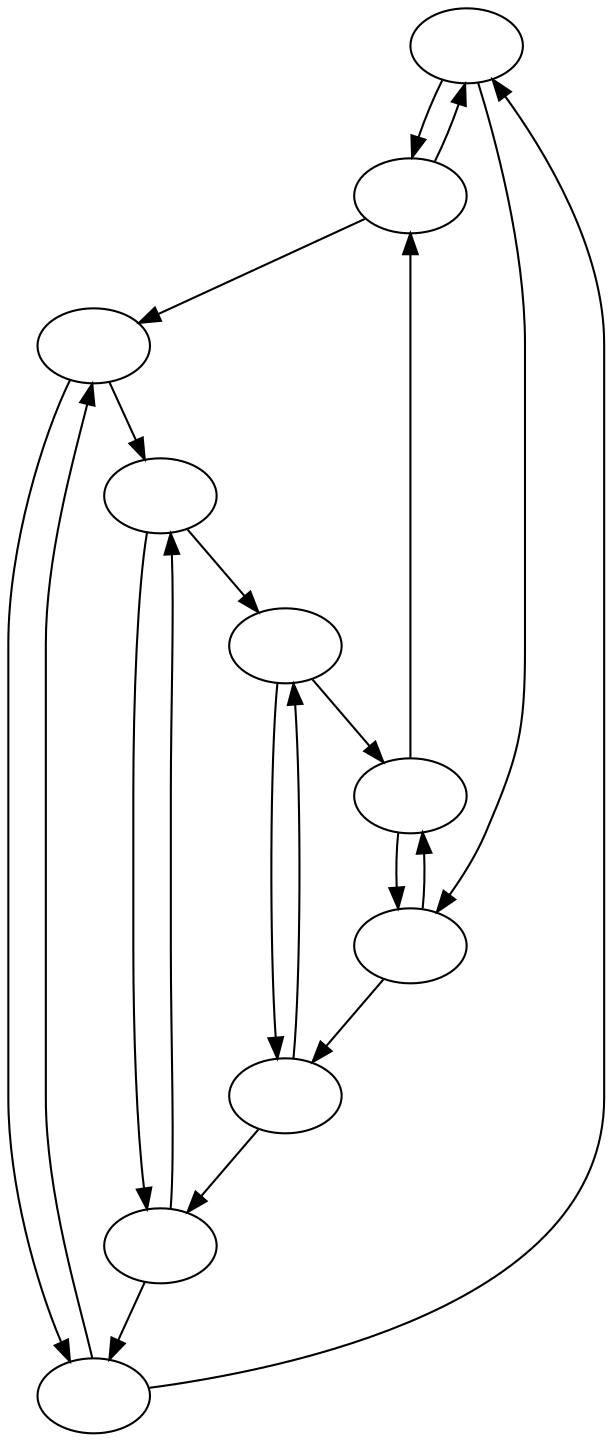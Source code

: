 /* Created by Wolfram Mathematica 9.0 : www.wolfram.com */

digraph {
	1 [label=""];
	2 [label=""];
	3 [label=""];
	4 [label=""];
	5 [label=""];
	6 [label=""];
	7 [label=""];
	8 [label=""];
	9 [label=""];
	10 [label=""];
	1 -> 2;
	1 -> 4;
	2 -> 1;
	2 -> 3;
	3 -> 9;
	3 -> 5;
	4 -> 10;
	4 -> 6;
	5 -> 8;
	5 -> 7;
	6 -> 7;
	6 -> 8;
	7 -> 6;
	7 -> 10;
	8 -> 5;
	8 -> 9;
	9 -> 3;
	9 -> 1;
	10 -> 4;
	10 -> 2;
}